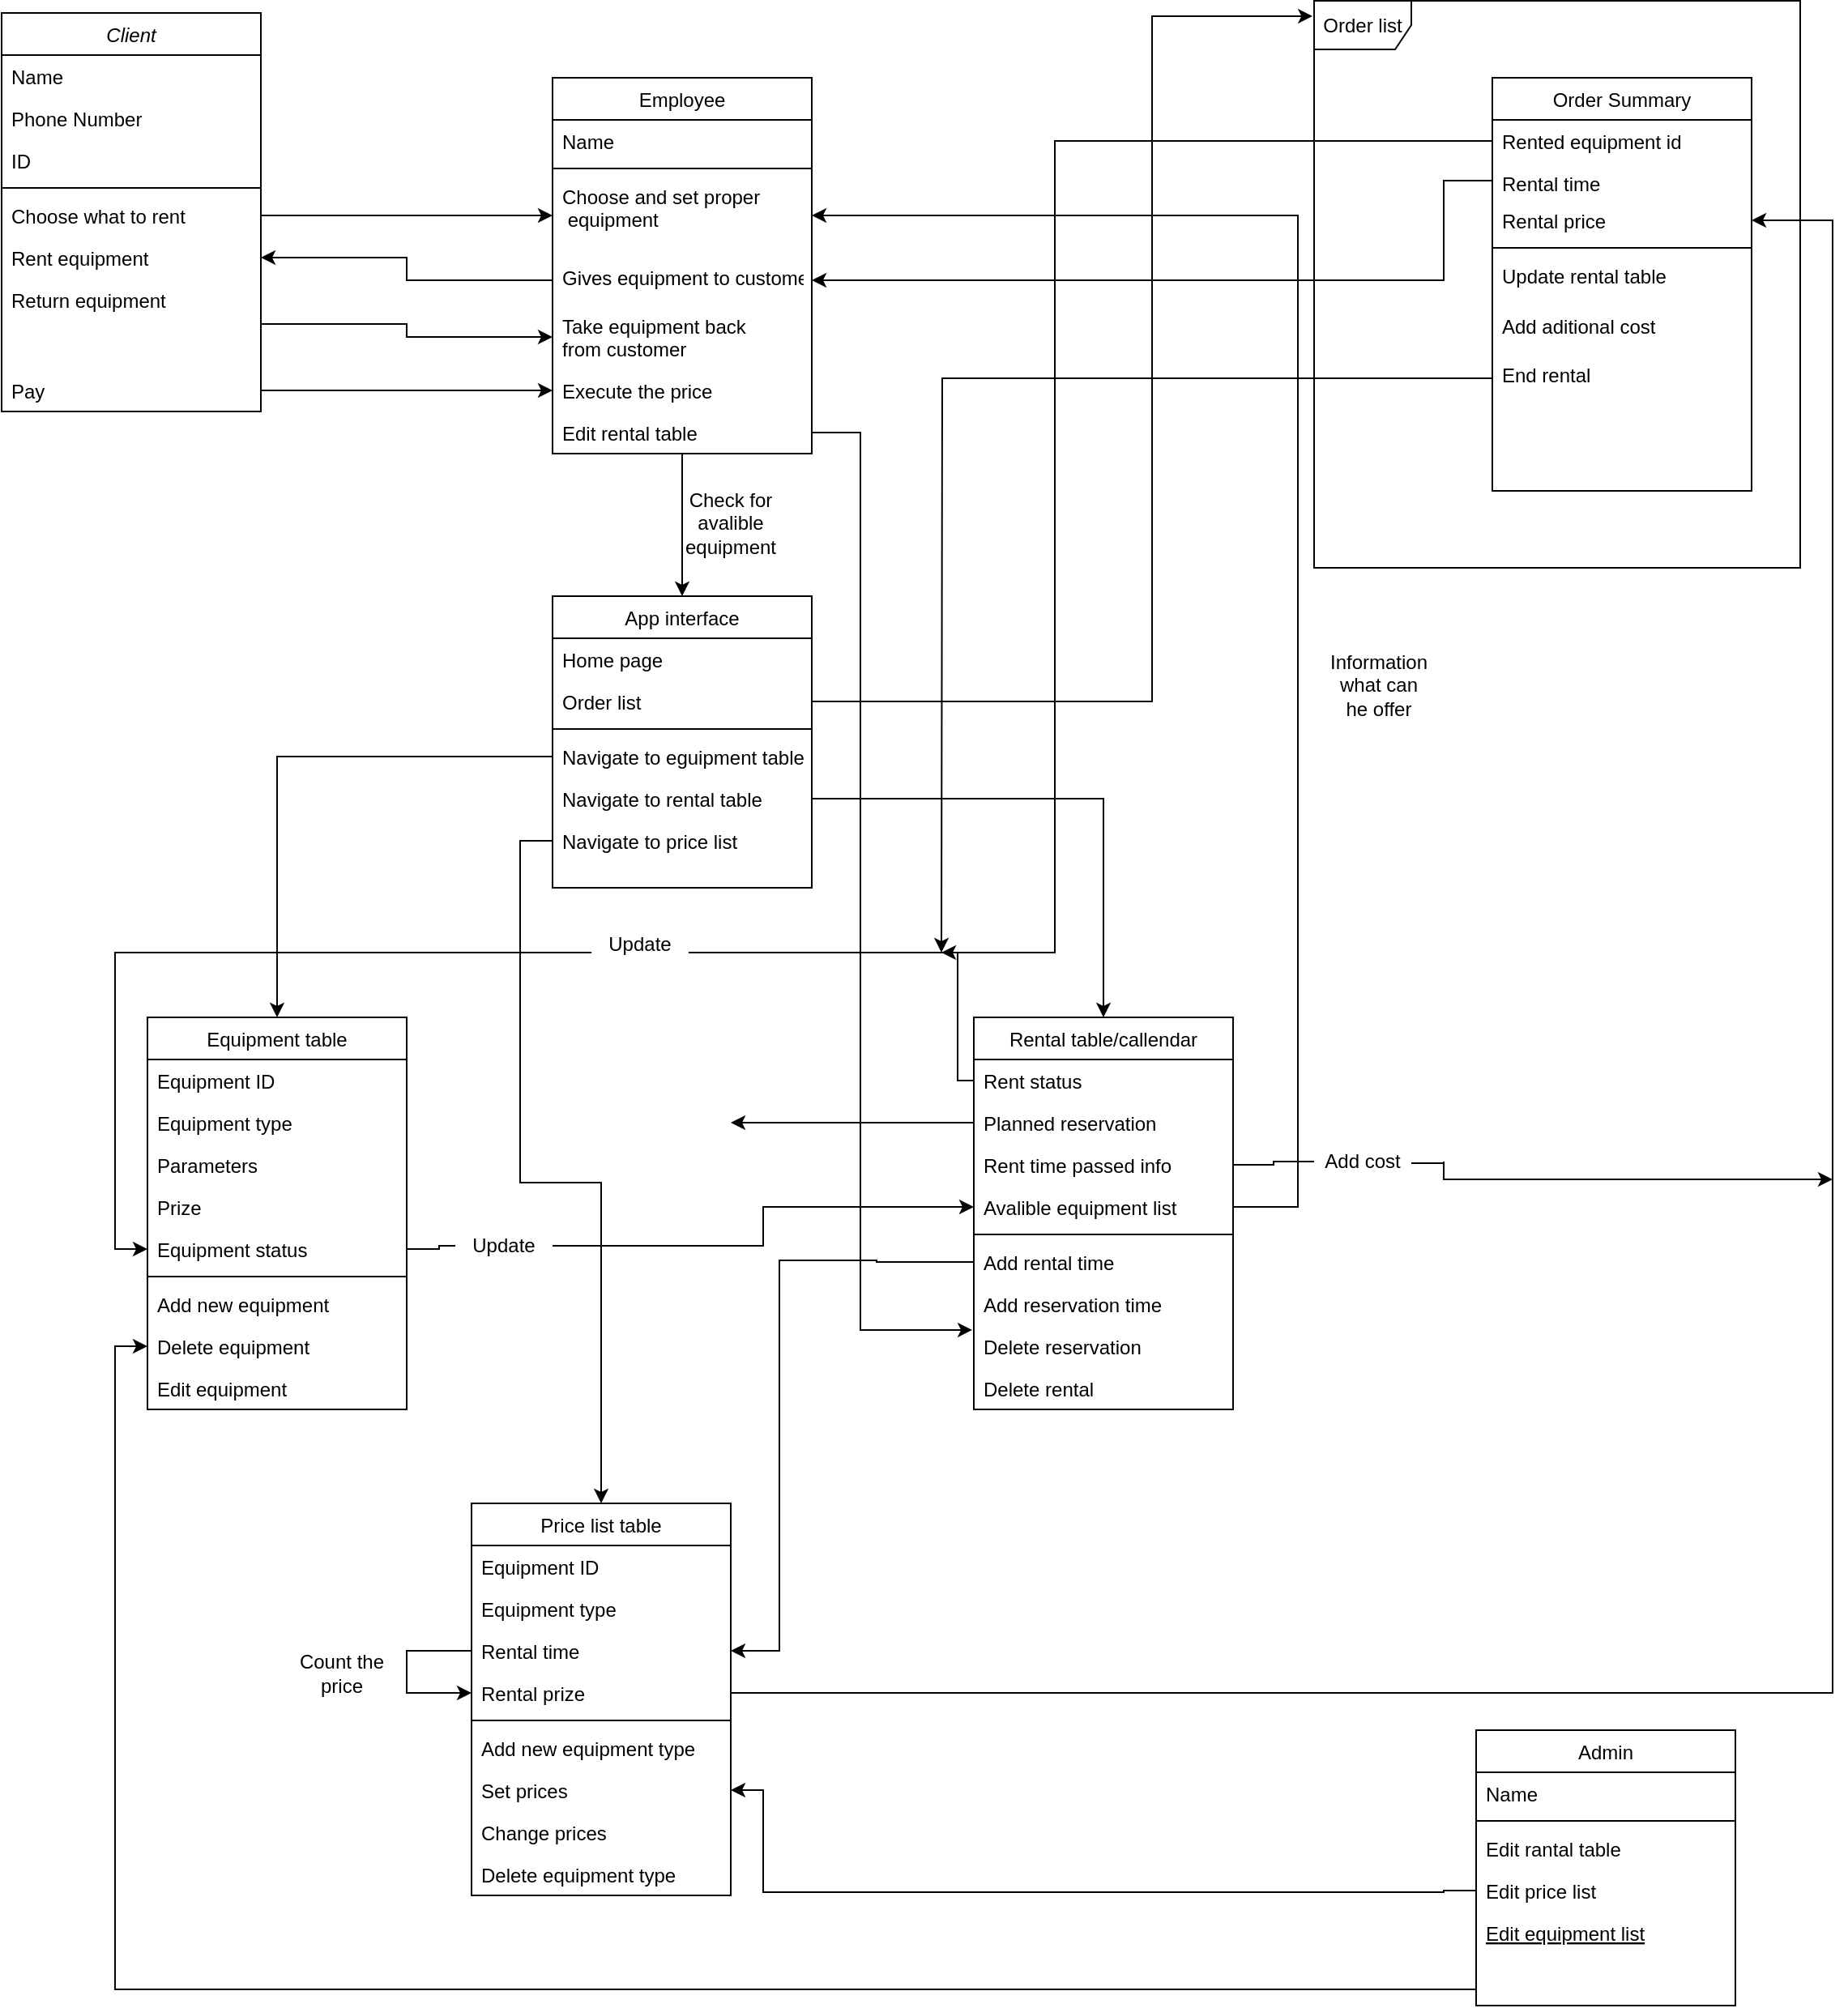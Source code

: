 <mxfile version="20.8.13" type="github">
  <diagram id="C5RBs43oDa-KdzZeNtuy" name="Page-1">
    <mxGraphModel dx="1434" dy="796" grid="1" gridSize="10" guides="1" tooltips="1" connect="1" arrows="1" fold="1" page="1" pageScale="1" pageWidth="827" pageHeight="1169" math="0" shadow="0">
      <root>
        <mxCell id="WIyWlLk6GJQsqaUBKTNV-0" />
        <mxCell id="WIyWlLk6GJQsqaUBKTNV-1" parent="WIyWlLk6GJQsqaUBKTNV-0" />
        <mxCell id="zkfFHV4jXpPFQw0GAbJ--0" value="Client" style="swimlane;fontStyle=2;align=center;verticalAlign=top;childLayout=stackLayout;horizontal=1;startSize=26;horizontalStack=0;resizeParent=1;resizeLast=0;collapsible=1;marginBottom=0;rounded=0;shadow=0;strokeWidth=1;" parent="WIyWlLk6GJQsqaUBKTNV-1" vertex="1">
          <mxGeometry x="50" y="30" width="160" height="246" as="geometry">
            <mxRectangle x="230" y="140" width="160" height="26" as="alternateBounds" />
          </mxGeometry>
        </mxCell>
        <mxCell id="zkfFHV4jXpPFQw0GAbJ--1" value="Name" style="text;align=left;verticalAlign=top;spacingLeft=4;spacingRight=4;overflow=hidden;rotatable=0;points=[[0,0.5],[1,0.5]];portConstraint=eastwest;" parent="zkfFHV4jXpPFQw0GAbJ--0" vertex="1">
          <mxGeometry y="26" width="160" height="26" as="geometry" />
        </mxCell>
        <mxCell id="zkfFHV4jXpPFQw0GAbJ--2" value="Phone Number" style="text;align=left;verticalAlign=top;spacingLeft=4;spacingRight=4;overflow=hidden;rotatable=0;points=[[0,0.5],[1,0.5]];portConstraint=eastwest;rounded=0;shadow=0;html=0;" parent="zkfFHV4jXpPFQw0GAbJ--0" vertex="1">
          <mxGeometry y="52" width="160" height="26" as="geometry" />
        </mxCell>
        <mxCell id="zkfFHV4jXpPFQw0GAbJ--3" value="ID" style="text;align=left;verticalAlign=top;spacingLeft=4;spacingRight=4;overflow=hidden;rotatable=0;points=[[0,0.5],[1,0.5]];portConstraint=eastwest;rounded=0;shadow=0;html=0;" parent="zkfFHV4jXpPFQw0GAbJ--0" vertex="1">
          <mxGeometry y="78" width="160" height="26" as="geometry" />
        </mxCell>
        <mxCell id="zkfFHV4jXpPFQw0GAbJ--4" value="" style="line;html=1;strokeWidth=1;align=left;verticalAlign=middle;spacingTop=-1;spacingLeft=3;spacingRight=3;rotatable=0;labelPosition=right;points=[];portConstraint=eastwest;" parent="zkfFHV4jXpPFQw0GAbJ--0" vertex="1">
          <mxGeometry y="104" width="160" height="8" as="geometry" />
        </mxCell>
        <mxCell id="zkfFHV4jXpPFQw0GAbJ--5" value="Choose what to rent" style="text;align=left;verticalAlign=top;spacingLeft=4;spacingRight=4;overflow=hidden;rotatable=0;points=[[0,0.5],[1,0.5]];portConstraint=eastwest;" parent="zkfFHV4jXpPFQw0GAbJ--0" vertex="1">
          <mxGeometry y="112" width="160" height="26" as="geometry" />
        </mxCell>
        <mxCell id="wicKvyrK94iRV2ChiAYH-0" value="Rent equipment" style="text;align=left;verticalAlign=top;spacingLeft=4;spacingRight=4;overflow=hidden;rotatable=0;points=[[0,0.5],[1,0.5]];portConstraint=eastwest;" vertex="1" parent="zkfFHV4jXpPFQw0GAbJ--0">
          <mxGeometry y="138" width="160" height="26" as="geometry" />
        </mxCell>
        <mxCell id="wicKvyrK94iRV2ChiAYH-1" value="Return equipment" style="text;align=left;verticalAlign=top;spacingLeft=4;spacingRight=4;overflow=hidden;rotatable=0;points=[[0,0.5],[1,0.5]];portConstraint=eastwest;" vertex="1" parent="zkfFHV4jXpPFQw0GAbJ--0">
          <mxGeometry y="164" width="160" height="56" as="geometry" />
        </mxCell>
        <mxCell id="wicKvyrK94iRV2ChiAYH-2" value="Pay" style="text;align=left;verticalAlign=top;spacingLeft=4;spacingRight=4;overflow=hidden;rotatable=0;points=[[0,0.5],[1,0.5]];portConstraint=eastwest;" vertex="1" parent="zkfFHV4jXpPFQw0GAbJ--0">
          <mxGeometry y="220" width="160" height="26" as="geometry" />
        </mxCell>
        <mxCell id="zkfFHV4jXpPFQw0GAbJ--6" value="Admin" style="swimlane;fontStyle=0;align=center;verticalAlign=top;childLayout=stackLayout;horizontal=1;startSize=26;horizontalStack=0;resizeParent=1;resizeLast=0;collapsible=1;marginBottom=0;rounded=0;shadow=0;strokeWidth=1;" parent="WIyWlLk6GJQsqaUBKTNV-1" vertex="1">
          <mxGeometry x="960" y="1090" width="160" height="170" as="geometry">
            <mxRectangle x="130" y="380" width="160" height="26" as="alternateBounds" />
          </mxGeometry>
        </mxCell>
        <mxCell id="zkfFHV4jXpPFQw0GAbJ--7" value="Name" style="text;align=left;verticalAlign=top;spacingLeft=4;spacingRight=4;overflow=hidden;rotatable=0;points=[[0,0.5],[1,0.5]];portConstraint=eastwest;" parent="zkfFHV4jXpPFQw0GAbJ--6" vertex="1">
          <mxGeometry y="26" width="160" height="26" as="geometry" />
        </mxCell>
        <mxCell id="zkfFHV4jXpPFQw0GAbJ--9" value="" style="line;html=1;strokeWidth=1;align=left;verticalAlign=middle;spacingTop=-1;spacingLeft=3;spacingRight=3;rotatable=0;labelPosition=right;points=[];portConstraint=eastwest;" parent="zkfFHV4jXpPFQw0GAbJ--6" vertex="1">
          <mxGeometry y="52" width="160" height="8" as="geometry" />
        </mxCell>
        <mxCell id="zkfFHV4jXpPFQw0GAbJ--11" value="Edit rantal table" style="text;align=left;verticalAlign=top;spacingLeft=4;spacingRight=4;overflow=hidden;rotatable=0;points=[[0,0.5],[1,0.5]];portConstraint=eastwest;" parent="zkfFHV4jXpPFQw0GAbJ--6" vertex="1">
          <mxGeometry y="60" width="160" height="26" as="geometry" />
        </mxCell>
        <mxCell id="wicKvyrK94iRV2ChiAYH-9" value="Edit price list" style="text;align=left;verticalAlign=top;spacingLeft=4;spacingRight=4;overflow=hidden;rotatable=0;points=[[0,0.5],[1,0.5]];portConstraint=eastwest;" vertex="1" parent="zkfFHV4jXpPFQw0GAbJ--6">
          <mxGeometry y="86" width="160" height="26" as="geometry" />
        </mxCell>
        <mxCell id="zkfFHV4jXpPFQw0GAbJ--10" value="Edit equipment list" style="text;align=left;verticalAlign=top;spacingLeft=4;spacingRight=4;overflow=hidden;rotatable=0;points=[[0,0.5],[1,0.5]];portConstraint=eastwest;fontStyle=4" parent="zkfFHV4jXpPFQw0GAbJ--6" vertex="1">
          <mxGeometry y="112" width="160" height="26" as="geometry" />
        </mxCell>
        <mxCell id="zkfFHV4jXpPFQw0GAbJ--13" value="App interface" style="swimlane;fontStyle=0;align=center;verticalAlign=top;childLayout=stackLayout;horizontal=1;startSize=26;horizontalStack=0;resizeParent=1;resizeLast=0;collapsible=1;marginBottom=0;rounded=0;shadow=0;strokeWidth=1;" parent="WIyWlLk6GJQsqaUBKTNV-1" vertex="1">
          <mxGeometry x="390" y="390" width="160" height="180" as="geometry">
            <mxRectangle x="340" y="380" width="170" height="26" as="alternateBounds" />
          </mxGeometry>
        </mxCell>
        <mxCell id="zkfFHV4jXpPFQw0GAbJ--14" value="Home page" style="text;align=left;verticalAlign=top;spacingLeft=4;spacingRight=4;overflow=hidden;rotatable=0;points=[[0,0.5],[1,0.5]];portConstraint=eastwest;" parent="zkfFHV4jXpPFQw0GAbJ--13" vertex="1">
          <mxGeometry y="26" width="160" height="26" as="geometry" />
        </mxCell>
        <mxCell id="wicKvyrK94iRV2ChiAYH-99" value="Order list" style="text;align=left;verticalAlign=top;spacingLeft=4;spacingRight=4;overflow=hidden;rotatable=0;points=[[0,0.5],[1,0.5]];portConstraint=eastwest;" vertex="1" parent="zkfFHV4jXpPFQw0GAbJ--13">
          <mxGeometry y="52" width="160" height="26" as="geometry" />
        </mxCell>
        <mxCell id="zkfFHV4jXpPFQw0GAbJ--15" value="" style="line;html=1;strokeWidth=1;align=left;verticalAlign=middle;spacingTop=-1;spacingLeft=3;spacingRight=3;rotatable=0;labelPosition=right;points=[];portConstraint=eastwest;" parent="zkfFHV4jXpPFQw0GAbJ--13" vertex="1">
          <mxGeometry y="78" width="160" height="8" as="geometry" />
        </mxCell>
        <mxCell id="wicKvyrK94iRV2ChiAYH-6" value="Navigate to eguipment table" style="text;align=left;verticalAlign=top;spacingLeft=4;spacingRight=4;overflow=hidden;rotatable=0;points=[[0,0.5],[1,0.5]];portConstraint=eastwest;" vertex="1" parent="zkfFHV4jXpPFQw0GAbJ--13">
          <mxGeometry y="86" width="160" height="26" as="geometry" />
        </mxCell>
        <mxCell id="wicKvyrK94iRV2ChiAYH-7" value="Navigate to rental table" style="text;align=left;verticalAlign=top;spacingLeft=4;spacingRight=4;overflow=hidden;rotatable=0;points=[[0,0.5],[1,0.5]];portConstraint=eastwest;" vertex="1" parent="zkfFHV4jXpPFQw0GAbJ--13">
          <mxGeometry y="112" width="160" height="26" as="geometry" />
        </mxCell>
        <mxCell id="wicKvyrK94iRV2ChiAYH-25" value="Navigate to price list" style="text;align=left;verticalAlign=top;spacingLeft=4;spacingRight=4;overflow=hidden;rotatable=0;points=[[0,0.5],[1,0.5]];portConstraint=eastwest;" vertex="1" parent="zkfFHV4jXpPFQw0GAbJ--13">
          <mxGeometry y="138" width="160" height="26" as="geometry" />
        </mxCell>
        <mxCell id="wicKvyrK94iRV2ChiAYH-10" style="edgeStyle=orthogonalEdgeStyle;rounded=0;orthogonalLoop=1;jettySize=auto;html=1;exitX=0.5;exitY=1;exitDx=0;exitDy=0;" edge="1" parent="WIyWlLk6GJQsqaUBKTNV-1" source="zkfFHV4jXpPFQw0GAbJ--17" target="zkfFHV4jXpPFQw0GAbJ--13">
          <mxGeometry relative="1" as="geometry" />
        </mxCell>
        <mxCell id="zkfFHV4jXpPFQw0GAbJ--17" value="Employee" style="swimlane;fontStyle=0;align=center;verticalAlign=top;childLayout=stackLayout;horizontal=1;startSize=26;horizontalStack=0;resizeParent=1;resizeLast=0;collapsible=1;marginBottom=0;rounded=0;shadow=0;strokeWidth=1;" parent="WIyWlLk6GJQsqaUBKTNV-1" vertex="1">
          <mxGeometry x="390" y="70" width="160" height="232" as="geometry">
            <mxRectangle x="550" y="140" width="160" height="26" as="alternateBounds" />
          </mxGeometry>
        </mxCell>
        <mxCell id="zkfFHV4jXpPFQw0GAbJ--18" value="Name" style="text;align=left;verticalAlign=top;spacingLeft=4;spacingRight=4;overflow=hidden;rotatable=0;points=[[0,0.5],[1,0.5]];portConstraint=eastwest;" parent="zkfFHV4jXpPFQw0GAbJ--17" vertex="1">
          <mxGeometry y="26" width="160" height="26" as="geometry" />
        </mxCell>
        <mxCell id="zkfFHV4jXpPFQw0GAbJ--23" value="" style="line;html=1;strokeWidth=1;align=left;verticalAlign=middle;spacingTop=-1;spacingLeft=3;spacingRight=3;rotatable=0;labelPosition=right;points=[];portConstraint=eastwest;" parent="zkfFHV4jXpPFQw0GAbJ--17" vertex="1">
          <mxGeometry y="52" width="160" height="8" as="geometry" />
        </mxCell>
        <mxCell id="zkfFHV4jXpPFQw0GAbJ--24" value="Choose and set proper&#xa; equipment" style="text;align=left;verticalAlign=top;spacingLeft=4;spacingRight=4;overflow=hidden;rotatable=0;points=[[0,0.5],[1,0.5]];portConstraint=eastwest;" parent="zkfFHV4jXpPFQw0GAbJ--17" vertex="1">
          <mxGeometry y="60" width="160" height="50" as="geometry" />
        </mxCell>
        <mxCell id="zkfFHV4jXpPFQw0GAbJ--25" value="Gives equipment to customer" style="text;align=left;verticalAlign=top;spacingLeft=4;spacingRight=4;overflow=hidden;rotatable=0;points=[[0,0.5],[1,0.5]];portConstraint=eastwest;" parent="zkfFHV4jXpPFQw0GAbJ--17" vertex="1">
          <mxGeometry y="110" width="160" height="30" as="geometry" />
        </mxCell>
        <mxCell id="wicKvyrK94iRV2ChiAYH-3" value="Take equipment back &#xa;from customer" style="text;align=left;verticalAlign=top;spacingLeft=4;spacingRight=4;overflow=hidden;rotatable=0;points=[[0,0.5],[1,0.5]];portConstraint=eastwest;" vertex="1" parent="zkfFHV4jXpPFQw0GAbJ--17">
          <mxGeometry y="140" width="160" height="40" as="geometry" />
        </mxCell>
        <mxCell id="wicKvyrK94iRV2ChiAYH-5" value="Execute the price" style="text;align=left;verticalAlign=top;spacingLeft=4;spacingRight=4;overflow=hidden;rotatable=0;points=[[0,0.5],[1,0.5]];portConstraint=eastwest;" vertex="1" parent="zkfFHV4jXpPFQw0GAbJ--17">
          <mxGeometry y="180" width="160" height="26" as="geometry" />
        </mxCell>
        <mxCell id="wicKvyrK94iRV2ChiAYH-76" value="Edit rental table" style="text;align=left;verticalAlign=top;spacingLeft=4;spacingRight=4;overflow=hidden;rotatable=0;points=[[0,0.5],[1,0.5]];portConstraint=eastwest;" vertex="1" parent="zkfFHV4jXpPFQw0GAbJ--17">
          <mxGeometry y="206" width="160" height="26" as="geometry" />
        </mxCell>
        <mxCell id="wicKvyrK94iRV2ChiAYH-11" style="edgeStyle=orthogonalEdgeStyle;rounded=0;orthogonalLoop=1;jettySize=auto;html=1;" edge="1" parent="WIyWlLk6GJQsqaUBKTNV-1" source="zkfFHV4jXpPFQw0GAbJ--5" target="zkfFHV4jXpPFQw0GAbJ--24">
          <mxGeometry relative="1" as="geometry" />
        </mxCell>
        <mxCell id="wicKvyrK94iRV2ChiAYH-12" value="Check for avalible equipment" style="text;html=1;strokeColor=none;fillColor=none;align=center;verticalAlign=middle;whiteSpace=wrap;rounded=0;" vertex="1" parent="WIyWlLk6GJQsqaUBKTNV-1">
          <mxGeometry x="470" y="330" width="60" height="30" as="geometry" />
        </mxCell>
        <mxCell id="wicKvyrK94iRV2ChiAYH-13" value="Rental table/callendar" style="swimlane;fontStyle=0;align=center;verticalAlign=top;childLayout=stackLayout;horizontal=1;startSize=26;horizontalStack=0;resizeParent=1;resizeLast=0;collapsible=1;marginBottom=0;rounded=0;shadow=0;strokeWidth=1;" vertex="1" parent="WIyWlLk6GJQsqaUBKTNV-1">
          <mxGeometry x="650" y="650" width="160" height="242" as="geometry">
            <mxRectangle x="340" y="380" width="170" height="26" as="alternateBounds" />
          </mxGeometry>
        </mxCell>
        <mxCell id="wicKvyrK94iRV2ChiAYH-14" value="Rent status" style="text;align=left;verticalAlign=top;spacingLeft=4;spacingRight=4;overflow=hidden;rotatable=0;points=[[0,0.5],[1,0.5]];portConstraint=eastwest;" vertex="1" parent="wicKvyrK94iRV2ChiAYH-13">
          <mxGeometry y="26" width="160" height="26" as="geometry" />
        </mxCell>
        <mxCell id="wicKvyrK94iRV2ChiAYH-26" value="Planned reservation" style="text;align=left;verticalAlign=top;spacingLeft=4;spacingRight=4;overflow=hidden;rotatable=0;points=[[0,0.5],[1,0.5]];portConstraint=eastwest;" vertex="1" parent="wicKvyrK94iRV2ChiAYH-13">
          <mxGeometry y="52" width="160" height="26" as="geometry" />
        </mxCell>
        <mxCell id="wicKvyrK94iRV2ChiAYH-29" value="Rent time passed info" style="text;align=left;verticalAlign=top;spacingLeft=4;spacingRight=4;overflow=hidden;rotatable=0;points=[[0,0.5],[1,0.5]];portConstraint=eastwest;" vertex="1" parent="wicKvyrK94iRV2ChiAYH-13">
          <mxGeometry y="78" width="160" height="26" as="geometry" />
        </mxCell>
        <mxCell id="wicKvyrK94iRV2ChiAYH-49" value="Avalible equipment list" style="text;align=left;verticalAlign=top;spacingLeft=4;spacingRight=4;overflow=hidden;rotatable=0;points=[[0,0.5],[1,0.5]];portConstraint=eastwest;" vertex="1" parent="wicKvyrK94iRV2ChiAYH-13">
          <mxGeometry y="104" width="160" height="26" as="geometry" />
        </mxCell>
        <mxCell id="wicKvyrK94iRV2ChiAYH-15" value="" style="line;html=1;strokeWidth=1;align=left;verticalAlign=middle;spacingTop=-1;spacingLeft=3;spacingRight=3;rotatable=0;labelPosition=right;points=[];portConstraint=eastwest;" vertex="1" parent="wicKvyrK94iRV2ChiAYH-13">
          <mxGeometry y="130" width="160" height="8" as="geometry" />
        </mxCell>
        <mxCell id="wicKvyrK94iRV2ChiAYH-16" value="Add rental time" style="text;align=left;verticalAlign=top;spacingLeft=4;spacingRight=4;overflow=hidden;rotatable=0;points=[[0,0.5],[1,0.5]];portConstraint=eastwest;" vertex="1" parent="wicKvyrK94iRV2ChiAYH-13">
          <mxGeometry y="138" width="160" height="26" as="geometry" />
        </mxCell>
        <mxCell id="wicKvyrK94iRV2ChiAYH-17" value="Add reservation time" style="text;align=left;verticalAlign=top;spacingLeft=4;spacingRight=4;overflow=hidden;rotatable=0;points=[[0,0.5],[1,0.5]];portConstraint=eastwest;" vertex="1" parent="wicKvyrK94iRV2ChiAYH-13">
          <mxGeometry y="164" width="160" height="26" as="geometry" />
        </mxCell>
        <mxCell id="wicKvyrK94iRV2ChiAYH-28" value="Delete reservation" style="text;align=left;verticalAlign=top;spacingLeft=4;spacingRight=4;overflow=hidden;rotatable=0;points=[[0,0.5],[1,0.5]];portConstraint=eastwest;" vertex="1" parent="wicKvyrK94iRV2ChiAYH-13">
          <mxGeometry y="190" width="160" height="26" as="geometry" />
        </mxCell>
        <mxCell id="wicKvyrK94iRV2ChiAYH-27" value="Delete rental" style="text;align=left;verticalAlign=top;spacingLeft=4;spacingRight=4;overflow=hidden;rotatable=0;points=[[0,0.5],[1,0.5]];portConstraint=eastwest;" vertex="1" parent="wicKvyrK94iRV2ChiAYH-13">
          <mxGeometry y="216" width="160" height="26" as="geometry" />
        </mxCell>
        <mxCell id="wicKvyrK94iRV2ChiAYH-18" value="Equipment table" style="swimlane;fontStyle=0;align=center;verticalAlign=top;childLayout=stackLayout;horizontal=1;startSize=26;horizontalStack=0;resizeParent=1;resizeLast=0;collapsible=1;marginBottom=0;rounded=0;shadow=0;strokeWidth=1;" vertex="1" parent="WIyWlLk6GJQsqaUBKTNV-1">
          <mxGeometry x="140" y="650" width="160" height="242" as="geometry">
            <mxRectangle x="340" y="380" width="170" height="26" as="alternateBounds" />
          </mxGeometry>
        </mxCell>
        <mxCell id="wicKvyrK94iRV2ChiAYH-19" value="Equipment ID" style="text;align=left;verticalAlign=top;spacingLeft=4;spacingRight=4;overflow=hidden;rotatable=0;points=[[0,0.5],[1,0.5]];portConstraint=eastwest;" vertex="1" parent="wicKvyrK94iRV2ChiAYH-18">
          <mxGeometry y="26" width="160" height="26" as="geometry" />
        </mxCell>
        <mxCell id="wicKvyrK94iRV2ChiAYH-41" value="Equipment type" style="text;align=left;verticalAlign=top;spacingLeft=4;spacingRight=4;overflow=hidden;rotatable=0;points=[[0,0.5],[1,0.5]];portConstraint=eastwest;" vertex="1" parent="wicKvyrK94iRV2ChiAYH-18">
          <mxGeometry y="52" width="160" height="26" as="geometry" />
        </mxCell>
        <mxCell id="wicKvyrK94iRV2ChiAYH-23" value="Parameters" style="text;align=left;verticalAlign=top;spacingLeft=4;spacingRight=4;overflow=hidden;rotatable=0;points=[[0,0.5],[1,0.5]];portConstraint=eastwest;" vertex="1" parent="wicKvyrK94iRV2ChiAYH-18">
          <mxGeometry y="78" width="160" height="26" as="geometry" />
        </mxCell>
        <mxCell id="wicKvyrK94iRV2ChiAYH-24" value="Prize" style="text;align=left;verticalAlign=top;spacingLeft=4;spacingRight=4;overflow=hidden;rotatable=0;points=[[0,0.5],[1,0.5]];portConstraint=eastwest;" vertex="1" parent="wicKvyrK94iRV2ChiAYH-18">
          <mxGeometry y="104" width="160" height="26" as="geometry" />
        </mxCell>
        <mxCell id="wicKvyrK94iRV2ChiAYH-70" value="Equipment status" style="text;align=left;verticalAlign=top;spacingLeft=4;spacingRight=4;overflow=hidden;rotatable=0;points=[[0,0.5],[1,0.5]];portConstraint=eastwest;" vertex="1" parent="wicKvyrK94iRV2ChiAYH-18">
          <mxGeometry y="130" width="160" height="26" as="geometry" />
        </mxCell>
        <mxCell id="wicKvyrK94iRV2ChiAYH-20" value="" style="line;html=1;strokeWidth=1;align=left;verticalAlign=middle;spacingTop=-1;spacingLeft=3;spacingRight=3;rotatable=0;labelPosition=right;points=[];portConstraint=eastwest;" vertex="1" parent="wicKvyrK94iRV2ChiAYH-18">
          <mxGeometry y="156" width="160" height="8" as="geometry" />
        </mxCell>
        <mxCell id="wicKvyrK94iRV2ChiAYH-21" value="Add new equipment" style="text;align=left;verticalAlign=top;spacingLeft=4;spacingRight=4;overflow=hidden;rotatable=0;points=[[0,0.5],[1,0.5]];portConstraint=eastwest;" vertex="1" parent="wicKvyrK94iRV2ChiAYH-18">
          <mxGeometry y="164" width="160" height="26" as="geometry" />
        </mxCell>
        <mxCell id="wicKvyrK94iRV2ChiAYH-22" value="Delete equipment" style="text;align=left;verticalAlign=top;spacingLeft=4;spacingRight=4;overflow=hidden;rotatable=0;points=[[0,0.5],[1,0.5]];portConstraint=eastwest;" vertex="1" parent="wicKvyrK94iRV2ChiAYH-18">
          <mxGeometry y="190" width="160" height="26" as="geometry" />
        </mxCell>
        <mxCell id="wicKvyrK94iRV2ChiAYH-45" value="Edit equipment" style="text;align=left;verticalAlign=top;spacingLeft=4;spacingRight=4;overflow=hidden;rotatable=0;points=[[0,0.5],[1,0.5]];portConstraint=eastwest;" vertex="1" parent="wicKvyrK94iRV2ChiAYH-18">
          <mxGeometry y="216" width="160" height="26" as="geometry" />
        </mxCell>
        <mxCell id="wicKvyrK94iRV2ChiAYH-30" style="edgeStyle=orthogonalEdgeStyle;rounded=0;orthogonalLoop=1;jettySize=auto;html=1;entryX=0.5;entryY=0;entryDx=0;entryDy=0;" edge="1" parent="WIyWlLk6GJQsqaUBKTNV-1" source="wicKvyrK94iRV2ChiAYH-6" target="wicKvyrK94iRV2ChiAYH-18">
          <mxGeometry relative="1" as="geometry" />
        </mxCell>
        <mxCell id="wicKvyrK94iRV2ChiAYH-31" style="edgeStyle=orthogonalEdgeStyle;rounded=0;orthogonalLoop=1;jettySize=auto;html=1;entryX=0.5;entryY=0;entryDx=0;entryDy=0;" edge="1" parent="WIyWlLk6GJQsqaUBKTNV-1" source="wicKvyrK94iRV2ChiAYH-7" target="wicKvyrK94iRV2ChiAYH-13">
          <mxGeometry relative="1" as="geometry">
            <Array as="points">
              <mxPoint x="730" y="515" />
            </Array>
          </mxGeometry>
        </mxCell>
        <mxCell id="wicKvyrK94iRV2ChiAYH-32" value="Price list table" style="swimlane;fontStyle=0;align=center;verticalAlign=top;childLayout=stackLayout;horizontal=1;startSize=26;horizontalStack=0;resizeParent=1;resizeLast=0;collapsible=1;marginBottom=0;rounded=0;shadow=0;strokeWidth=1;" vertex="1" parent="WIyWlLk6GJQsqaUBKTNV-1">
          <mxGeometry x="340" y="950" width="160" height="242" as="geometry">
            <mxRectangle x="340" y="380" width="170" height="26" as="alternateBounds" />
          </mxGeometry>
        </mxCell>
        <mxCell id="wicKvyrK94iRV2ChiAYH-40" value="Equipment ID" style="text;align=left;verticalAlign=top;spacingLeft=4;spacingRight=4;overflow=hidden;rotatable=0;points=[[0,0.5],[1,0.5]];portConstraint=eastwest;" vertex="1" parent="wicKvyrK94iRV2ChiAYH-32">
          <mxGeometry y="26" width="160" height="26" as="geometry" />
        </mxCell>
        <mxCell id="wicKvyrK94iRV2ChiAYH-33" value="Equipment type" style="text;align=left;verticalAlign=top;spacingLeft=4;spacingRight=4;overflow=hidden;rotatable=0;points=[[0,0.5],[1,0.5]];portConstraint=eastwest;" vertex="1" parent="wicKvyrK94iRV2ChiAYH-32">
          <mxGeometry y="52" width="160" height="26" as="geometry" />
        </mxCell>
        <mxCell id="wicKvyrK94iRV2ChiAYH-59" style="edgeStyle=orthogonalEdgeStyle;rounded=0;orthogonalLoop=1;jettySize=auto;html=1;exitX=0;exitY=0.5;exitDx=0;exitDy=0;entryX=0;entryY=0.5;entryDx=0;entryDy=0;" edge="1" parent="wicKvyrK94iRV2ChiAYH-32" source="wicKvyrK94iRV2ChiAYH-38" target="wicKvyrK94iRV2ChiAYH-39">
          <mxGeometry relative="1" as="geometry">
            <Array as="points">
              <mxPoint x="-40" y="91" />
              <mxPoint x="-40" y="117" />
            </Array>
          </mxGeometry>
        </mxCell>
        <mxCell id="wicKvyrK94iRV2ChiAYH-38" value="Rental time" style="text;align=left;verticalAlign=top;spacingLeft=4;spacingRight=4;overflow=hidden;rotatable=0;points=[[0,0.5],[1,0.5]];portConstraint=eastwest;" vertex="1" parent="wicKvyrK94iRV2ChiAYH-32">
          <mxGeometry y="78" width="160" height="26" as="geometry" />
        </mxCell>
        <mxCell id="wicKvyrK94iRV2ChiAYH-39" value="Rental prize" style="text;align=left;verticalAlign=top;spacingLeft=4;spacingRight=4;overflow=hidden;rotatable=0;points=[[0,0.5],[1,0.5]];portConstraint=eastwest;" vertex="1" parent="wicKvyrK94iRV2ChiAYH-32">
          <mxGeometry y="104" width="160" height="26" as="geometry" />
        </mxCell>
        <mxCell id="wicKvyrK94iRV2ChiAYH-34" value="" style="line;html=1;strokeWidth=1;align=left;verticalAlign=middle;spacingTop=-1;spacingLeft=3;spacingRight=3;rotatable=0;labelPosition=right;points=[];portConstraint=eastwest;" vertex="1" parent="wicKvyrK94iRV2ChiAYH-32">
          <mxGeometry y="130" width="160" height="8" as="geometry" />
        </mxCell>
        <mxCell id="wicKvyrK94iRV2ChiAYH-35" value="Add new equipment type" style="text;align=left;verticalAlign=top;spacingLeft=4;spacingRight=4;overflow=hidden;rotatable=0;points=[[0,0.5],[1,0.5]];portConstraint=eastwest;" vertex="1" parent="wicKvyrK94iRV2ChiAYH-32">
          <mxGeometry y="138" width="160" height="26" as="geometry" />
        </mxCell>
        <mxCell id="wicKvyrK94iRV2ChiAYH-42" value="Set prices" style="text;align=left;verticalAlign=top;spacingLeft=4;spacingRight=4;overflow=hidden;rotatable=0;points=[[0,0.5],[1,0.5]];portConstraint=eastwest;" vertex="1" parent="wicKvyrK94iRV2ChiAYH-32">
          <mxGeometry y="164" width="160" height="26" as="geometry" />
        </mxCell>
        <mxCell id="wicKvyrK94iRV2ChiAYH-36" value="Change prices" style="text;align=left;verticalAlign=top;spacingLeft=4;spacingRight=4;overflow=hidden;rotatable=0;points=[[0,0.5],[1,0.5]];portConstraint=eastwest;" vertex="1" parent="wicKvyrK94iRV2ChiAYH-32">
          <mxGeometry y="190" width="160" height="26" as="geometry" />
        </mxCell>
        <mxCell id="wicKvyrK94iRV2ChiAYH-37" value="Delete equipment type" style="text;align=left;verticalAlign=top;spacingLeft=4;spacingRight=4;overflow=hidden;rotatable=0;points=[[0,0.5],[1,0.5]];portConstraint=eastwest;" vertex="1" parent="wicKvyrK94iRV2ChiAYH-32">
          <mxGeometry y="216" width="160" height="26" as="geometry" />
        </mxCell>
        <mxCell id="wicKvyrK94iRV2ChiAYH-43" style="edgeStyle=orthogonalEdgeStyle;rounded=0;orthogonalLoop=1;jettySize=auto;html=1;" edge="1" parent="WIyWlLk6GJQsqaUBKTNV-1" source="wicKvyrK94iRV2ChiAYH-25" target="wicKvyrK94iRV2ChiAYH-32">
          <mxGeometry relative="1" as="geometry" />
        </mxCell>
        <mxCell id="wicKvyrK94iRV2ChiAYH-46" style="edgeStyle=orthogonalEdgeStyle;rounded=0;orthogonalLoop=1;jettySize=auto;html=1;entryX=0;entryY=0.5;entryDx=0;entryDy=0;" edge="1" parent="WIyWlLk6GJQsqaUBKTNV-1" source="zkfFHV4jXpPFQw0GAbJ--10" target="wicKvyrK94iRV2ChiAYH-22">
          <mxGeometry relative="1" as="geometry">
            <Array as="points">
              <mxPoint x="960" y="1250" />
              <mxPoint x="120" y="1250" />
              <mxPoint x="120" y="853" />
            </Array>
          </mxGeometry>
        </mxCell>
        <mxCell id="wicKvyrK94iRV2ChiAYH-48" style="edgeStyle=orthogonalEdgeStyle;rounded=0;orthogonalLoop=1;jettySize=auto;html=1;" edge="1" parent="WIyWlLk6GJQsqaUBKTNV-1" source="wicKvyrK94iRV2ChiAYH-9">
          <mxGeometry relative="1" as="geometry">
            <mxPoint x="500" y="1127" as="targetPoint" />
            <Array as="points">
              <mxPoint x="940" y="1189" />
              <mxPoint x="940" y="1190" />
              <mxPoint x="520" y="1190" />
              <mxPoint x="520" y="1127" />
            </Array>
          </mxGeometry>
        </mxCell>
        <mxCell id="wicKvyrK94iRV2ChiAYH-50" style="edgeStyle=orthogonalEdgeStyle;rounded=0;orthogonalLoop=1;jettySize=auto;html=1;exitX=1;exitY=0.5;exitDx=0;exitDy=0;" edge="1" parent="WIyWlLk6GJQsqaUBKTNV-1" source="wicKvyrK94iRV2ChiAYH-49" target="zkfFHV4jXpPFQw0GAbJ--24">
          <mxGeometry relative="1" as="geometry">
            <Array as="points">
              <mxPoint x="850" y="767" />
              <mxPoint x="850" y="155" />
            </Array>
          </mxGeometry>
        </mxCell>
        <mxCell id="wicKvyrK94iRV2ChiAYH-51" value="Information what can he offer" style="text;html=1;strokeColor=none;fillColor=none;align=center;verticalAlign=middle;whiteSpace=wrap;rounded=0;" vertex="1" parent="WIyWlLk6GJQsqaUBKTNV-1">
          <mxGeometry x="870" y="430" width="60" height="30" as="geometry" />
        </mxCell>
        <mxCell id="wicKvyrK94iRV2ChiAYH-52" style="edgeStyle=orthogonalEdgeStyle;rounded=0;orthogonalLoop=1;jettySize=auto;html=1;" edge="1" parent="WIyWlLk6GJQsqaUBKTNV-1" source="zkfFHV4jXpPFQw0GAbJ--25" target="wicKvyrK94iRV2ChiAYH-0">
          <mxGeometry relative="1" as="geometry" />
        </mxCell>
        <mxCell id="wicKvyrK94iRV2ChiAYH-53" style="edgeStyle=orthogonalEdgeStyle;rounded=0;orthogonalLoop=1;jettySize=auto;html=1;" edge="1" parent="WIyWlLk6GJQsqaUBKTNV-1" source="wicKvyrK94iRV2ChiAYH-1" target="wicKvyrK94iRV2ChiAYH-3">
          <mxGeometry relative="1" as="geometry" />
        </mxCell>
        <mxCell id="wicKvyrK94iRV2ChiAYH-54" style="edgeStyle=orthogonalEdgeStyle;rounded=0;orthogonalLoop=1;jettySize=auto;html=1;entryX=0;entryY=0.5;entryDx=0;entryDy=0;" edge="1" parent="WIyWlLk6GJQsqaUBKTNV-1" source="wicKvyrK94iRV2ChiAYH-2" target="wicKvyrK94iRV2ChiAYH-5">
          <mxGeometry relative="1" as="geometry" />
        </mxCell>
        <mxCell id="wicKvyrK94iRV2ChiAYH-56" value="Count the price" style="text;html=1;strokeColor=none;fillColor=none;align=center;verticalAlign=middle;whiteSpace=wrap;rounded=0;" vertex="1" parent="WIyWlLk6GJQsqaUBKTNV-1">
          <mxGeometry x="230" y="1040" width="60" height="30" as="geometry" />
        </mxCell>
        <mxCell id="wicKvyrK94iRV2ChiAYH-57" style="edgeStyle=orthogonalEdgeStyle;rounded=0;orthogonalLoop=1;jettySize=auto;html=1;entryX=1;entryY=0.5;entryDx=0;entryDy=0;" edge="1" parent="WIyWlLk6GJQsqaUBKTNV-1" source="wicKvyrK94iRV2ChiAYH-16" target="wicKvyrK94iRV2ChiAYH-38">
          <mxGeometry relative="1" as="geometry">
            <Array as="points">
              <mxPoint x="590" y="801" />
              <mxPoint x="590" y="800" />
              <mxPoint x="530" y="800" />
              <mxPoint x="530" y="1041" />
            </Array>
          </mxGeometry>
        </mxCell>
        <mxCell id="wicKvyrK94iRV2ChiAYH-60" style="edgeStyle=orthogonalEdgeStyle;rounded=0;orthogonalLoop=1;jettySize=auto;html=1;startArrow=none;exitX=1;exitY=0.533;exitDx=0;exitDy=0;exitPerimeter=0;" edge="1" parent="WIyWlLk6GJQsqaUBKTNV-1" source="wicKvyrK94iRV2ChiAYH-61">
          <mxGeometry relative="1" as="geometry">
            <mxPoint x="1180" y="750" as="targetPoint" />
            <Array as="points">
              <mxPoint x="940" y="739" />
              <mxPoint x="940" y="750" />
              <mxPoint x="950" y="750" />
            </Array>
          </mxGeometry>
        </mxCell>
        <mxCell id="wicKvyrK94iRV2ChiAYH-63" value="Order Summary" style="swimlane;fontStyle=0;align=center;verticalAlign=top;childLayout=stackLayout;horizontal=1;startSize=26;horizontalStack=0;resizeParent=1;resizeLast=0;collapsible=1;marginBottom=0;rounded=0;shadow=0;strokeWidth=1;" vertex="1" parent="WIyWlLk6GJQsqaUBKTNV-1">
          <mxGeometry x="970" y="70" width="160" height="255" as="geometry">
            <mxRectangle x="550" y="140" width="160" height="26" as="alternateBounds" />
          </mxGeometry>
        </mxCell>
        <mxCell id="wicKvyrK94iRV2ChiAYH-64" value="Rented equipment id" style="text;align=left;verticalAlign=top;spacingLeft=4;spacingRight=4;overflow=hidden;rotatable=0;points=[[0,0.5],[1,0.5]];portConstraint=eastwest;" vertex="1" parent="wicKvyrK94iRV2ChiAYH-63">
          <mxGeometry y="26" width="160" height="26" as="geometry" />
        </mxCell>
        <mxCell id="wicKvyrK94iRV2ChiAYH-79" value="Rental time" style="text;align=left;verticalAlign=top;spacingLeft=4;spacingRight=4;overflow=hidden;rotatable=0;points=[[0,0.5],[1,0.5]];portConstraint=eastwest;" vertex="1" parent="wicKvyrK94iRV2ChiAYH-63">
          <mxGeometry y="52" width="160" height="23" as="geometry" />
        </mxCell>
        <mxCell id="wicKvyrK94iRV2ChiAYH-78" value="Rental price" style="text;align=left;verticalAlign=top;spacingLeft=4;spacingRight=4;overflow=hidden;rotatable=0;points=[[0,0.5],[1,0.5]];portConstraint=eastwest;" vertex="1" parent="wicKvyrK94iRV2ChiAYH-63">
          <mxGeometry y="75" width="160" height="26" as="geometry" />
        </mxCell>
        <mxCell id="wicKvyrK94iRV2ChiAYH-65" value="" style="line;html=1;strokeWidth=1;align=left;verticalAlign=middle;spacingTop=-1;spacingLeft=3;spacingRight=3;rotatable=0;labelPosition=right;points=[];portConstraint=eastwest;" vertex="1" parent="wicKvyrK94iRV2ChiAYH-63">
          <mxGeometry y="101" width="160" height="8" as="geometry" />
        </mxCell>
        <mxCell id="wicKvyrK94iRV2ChiAYH-66" value="Update rental table" style="text;align=left;verticalAlign=top;spacingLeft=4;spacingRight=4;overflow=hidden;rotatable=0;points=[[0,0.5],[1,0.5]];portConstraint=eastwest;" vertex="1" parent="wicKvyrK94iRV2ChiAYH-63">
          <mxGeometry y="109" width="160" height="31" as="geometry" />
        </mxCell>
        <mxCell id="wicKvyrK94iRV2ChiAYH-67" value="Add aditional cost" style="text;align=left;verticalAlign=top;spacingLeft=4;spacingRight=4;overflow=hidden;rotatable=0;points=[[0,0.5],[1,0.5]];portConstraint=eastwest;" vertex="1" parent="wicKvyrK94iRV2ChiAYH-63">
          <mxGeometry y="140" width="160" height="30" as="geometry" />
        </mxCell>
        <mxCell id="wicKvyrK94iRV2ChiAYH-68" value="End rental" style="text;align=left;verticalAlign=top;spacingLeft=4;spacingRight=4;overflow=hidden;rotatable=0;points=[[0,0.5],[1,0.5]];portConstraint=eastwest;" vertex="1" parent="wicKvyrK94iRV2ChiAYH-63">
          <mxGeometry y="170" width="160" height="31" as="geometry" />
        </mxCell>
        <mxCell id="wicKvyrK94iRV2ChiAYH-71" style="edgeStyle=orthogonalEdgeStyle;rounded=0;orthogonalLoop=1;jettySize=auto;html=1;startArrow=none;" edge="1" parent="WIyWlLk6GJQsqaUBKTNV-1" source="wicKvyrK94iRV2ChiAYH-83" target="wicKvyrK94iRV2ChiAYH-70">
          <mxGeometry relative="1" as="geometry">
            <Array as="points">
              <mxPoint x="120" y="610" />
              <mxPoint x="120" y="793" />
            </Array>
          </mxGeometry>
        </mxCell>
        <mxCell id="wicKvyrK94iRV2ChiAYH-75" style="edgeStyle=orthogonalEdgeStyle;rounded=0;orthogonalLoop=1;jettySize=auto;html=1;exitX=0;exitY=0.5;exitDx=0;exitDy=0;" edge="1" parent="WIyWlLk6GJQsqaUBKTNV-1" source="wicKvyrK94iRV2ChiAYH-26">
          <mxGeometry relative="1" as="geometry">
            <mxPoint x="500" y="715" as="targetPoint" />
          </mxGeometry>
        </mxCell>
        <mxCell id="wicKvyrK94iRV2ChiAYH-77" style="edgeStyle=orthogonalEdgeStyle;rounded=0;orthogonalLoop=1;jettySize=auto;html=1;entryX=-0.006;entryY=0.115;entryDx=0;entryDy=0;entryPerimeter=0;" edge="1" parent="WIyWlLk6GJQsqaUBKTNV-1" source="wicKvyrK94iRV2ChiAYH-76" target="wicKvyrK94iRV2ChiAYH-28">
          <mxGeometry relative="1" as="geometry">
            <Array as="points">
              <mxPoint x="580" y="289" />
              <mxPoint x="580" y="843" />
            </Array>
          </mxGeometry>
        </mxCell>
        <mxCell id="wicKvyrK94iRV2ChiAYH-81" style="edgeStyle=orthogonalEdgeStyle;rounded=0;orthogonalLoop=1;jettySize=auto;html=1;entryX=0;entryY=0.5;entryDx=0;entryDy=0;startArrow=none;" edge="1" parent="WIyWlLk6GJQsqaUBKTNV-1" source="wicKvyrK94iRV2ChiAYH-82" target="wicKvyrK94iRV2ChiAYH-49">
          <mxGeometry relative="1" as="geometry" />
        </mxCell>
        <mxCell id="wicKvyrK94iRV2ChiAYH-84" value="" style="edgeStyle=orthogonalEdgeStyle;rounded=0;orthogonalLoop=1;jettySize=auto;html=1;endArrow=none;" edge="1" parent="WIyWlLk6GJQsqaUBKTNV-1" source="wicKvyrK94iRV2ChiAYH-14" target="wicKvyrK94iRV2ChiAYH-83">
          <mxGeometry relative="1" as="geometry">
            <mxPoint x="650" y="689" as="sourcePoint" />
            <mxPoint x="140" y="793" as="targetPoint" />
            <Array as="points">
              <mxPoint x="640" y="689" />
              <mxPoint x="640" y="610" />
            </Array>
          </mxGeometry>
        </mxCell>
        <mxCell id="wicKvyrK94iRV2ChiAYH-83" value="Update" style="text;html=1;strokeColor=none;fillColor=none;align=center;verticalAlign=middle;whiteSpace=wrap;rounded=0;" vertex="1" parent="WIyWlLk6GJQsqaUBKTNV-1">
          <mxGeometry x="414" y="590" width="60" height="30" as="geometry" />
        </mxCell>
        <mxCell id="wicKvyrK94iRV2ChiAYH-85" value="" style="edgeStyle=orthogonalEdgeStyle;rounded=0;orthogonalLoop=1;jettySize=auto;html=1;entryX=0;entryY=0.5;entryDx=0;entryDy=0;endArrow=none;" edge="1" parent="WIyWlLk6GJQsqaUBKTNV-1" source="wicKvyrK94iRV2ChiAYH-70" target="wicKvyrK94iRV2ChiAYH-82">
          <mxGeometry relative="1" as="geometry">
            <mxPoint x="300" y="793" as="sourcePoint" />
            <mxPoint x="650" y="767" as="targetPoint" />
          </mxGeometry>
        </mxCell>
        <mxCell id="wicKvyrK94iRV2ChiAYH-82" value="Update" style="text;html=1;strokeColor=none;fillColor=none;align=center;verticalAlign=middle;whiteSpace=wrap;rounded=0;" vertex="1" parent="WIyWlLk6GJQsqaUBKTNV-1">
          <mxGeometry x="330" y="776" width="60" height="30" as="geometry" />
        </mxCell>
        <mxCell id="wicKvyrK94iRV2ChiAYH-86" value="" style="edgeStyle=orthogonalEdgeStyle;rounded=0;orthogonalLoop=1;jettySize=auto;html=1;endArrow=none;" edge="1" parent="WIyWlLk6GJQsqaUBKTNV-1" source="wicKvyrK94iRV2ChiAYH-29" target="wicKvyrK94iRV2ChiAYH-61">
          <mxGeometry relative="1" as="geometry">
            <mxPoint x="950" y="740" as="targetPoint" />
            <mxPoint x="810" y="741" as="sourcePoint" />
          </mxGeometry>
        </mxCell>
        <mxCell id="wicKvyrK94iRV2ChiAYH-61" value="Add cost" style="text;html=1;strokeColor=none;fillColor=none;align=center;verticalAlign=middle;whiteSpace=wrap;rounded=0;" vertex="1" parent="WIyWlLk6GJQsqaUBKTNV-1">
          <mxGeometry x="860" y="724" width="60" height="30" as="geometry" />
        </mxCell>
        <mxCell id="wicKvyrK94iRV2ChiAYH-93" style="edgeStyle=orthogonalEdgeStyle;rounded=0;orthogonalLoop=1;jettySize=auto;html=1;entryX=1;entryY=0.5;entryDx=0;entryDy=0;" edge="1" parent="WIyWlLk6GJQsqaUBKTNV-1" source="wicKvyrK94iRV2ChiAYH-39" target="wicKvyrK94iRV2ChiAYH-78">
          <mxGeometry relative="1" as="geometry">
            <Array as="points">
              <mxPoint x="1180" y="1067" />
              <mxPoint x="1180" y="158" />
            </Array>
          </mxGeometry>
        </mxCell>
        <mxCell id="wicKvyrK94iRV2ChiAYH-94" style="edgeStyle=orthogonalEdgeStyle;rounded=0;orthogonalLoop=1;jettySize=auto;html=1;exitX=0;exitY=0.5;exitDx=0;exitDy=0;" edge="1" parent="WIyWlLk6GJQsqaUBKTNV-1" source="wicKvyrK94iRV2ChiAYH-79" target="zkfFHV4jXpPFQw0GAbJ--25">
          <mxGeometry relative="1" as="geometry">
            <Array as="points">
              <mxPoint x="940" y="134" />
              <mxPoint x="940" y="195" />
            </Array>
          </mxGeometry>
        </mxCell>
        <mxCell id="wicKvyrK94iRV2ChiAYH-96" style="edgeStyle=orthogonalEdgeStyle;rounded=0;orthogonalLoop=1;jettySize=auto;html=1;" edge="1" parent="WIyWlLk6GJQsqaUBKTNV-1" source="wicKvyrK94iRV2ChiAYH-68">
          <mxGeometry relative="1" as="geometry">
            <mxPoint x="630" y="610" as="targetPoint" />
          </mxGeometry>
        </mxCell>
        <mxCell id="wicKvyrK94iRV2ChiAYH-97" style="edgeStyle=orthogonalEdgeStyle;rounded=0;orthogonalLoop=1;jettySize=auto;html=1;" edge="1" parent="WIyWlLk6GJQsqaUBKTNV-1" source="wicKvyrK94iRV2ChiAYH-64">
          <mxGeometry relative="1" as="geometry">
            <mxPoint x="630" y="610" as="targetPoint" />
            <Array as="points">
              <mxPoint x="700" y="109" />
              <mxPoint x="700" y="610" />
            </Array>
          </mxGeometry>
        </mxCell>
        <mxCell id="wicKvyrK94iRV2ChiAYH-98" value="Order list" style="shape=umlFrame;whiteSpace=wrap;html=1;" vertex="1" parent="WIyWlLk6GJQsqaUBKTNV-1">
          <mxGeometry x="860" y="22.5" width="300" height="350" as="geometry" />
        </mxCell>
        <mxCell id="wicKvyrK94iRV2ChiAYH-100" style="edgeStyle=orthogonalEdgeStyle;rounded=0;orthogonalLoop=1;jettySize=auto;html=1;entryX=-0.003;entryY=0.027;entryDx=0;entryDy=0;entryPerimeter=0;" edge="1" parent="WIyWlLk6GJQsqaUBKTNV-1" source="wicKvyrK94iRV2ChiAYH-99" target="wicKvyrK94iRV2ChiAYH-98">
          <mxGeometry relative="1" as="geometry">
            <Array as="points">
              <mxPoint x="760" y="455" />
              <mxPoint x="760" y="32" />
            </Array>
          </mxGeometry>
        </mxCell>
      </root>
    </mxGraphModel>
  </diagram>
</mxfile>
